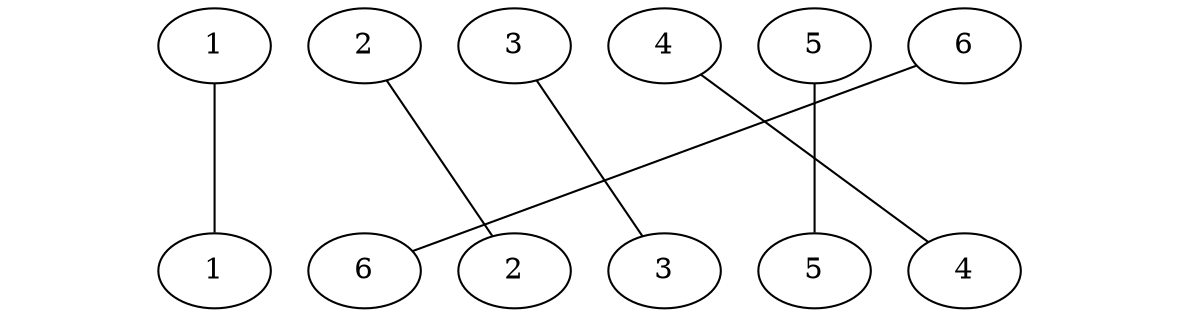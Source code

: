 graph {
    splines=false
    ranksep=1
    nodesep=0.25
    ordering=out
    
    subgraph a {
        rank="same"
        
        a1[label=1]
        a2[label=2]
        a3[label=3]
        a4[label=4]
        a5[label=5]
        a6[label=6]
        
        node[style=invis]
        a0 -- a1 -- a2 -- a3 -- a4 -- a5 -- a6 -- a7 [style=invis]
    }
    
    subgraph b {
        rank="same"
        
        b1[label=1]
        b6[label=6]
        b2[label=2]
        b3[label=3]
        b5[label=5]
        b4[label=4]
        
        node[style=invis]
        b0 -- b1 -- b6 -- b2 -- b3 -- b5 -- b4 -- b7 [style=invis]
    }
    
    a1 -- b1
    a2 -- b2
    a3 -- b3
    a4 -- b4
    a5 -- b5
    a6 -- b6
    a7 -- b7 [style=invis]
}
